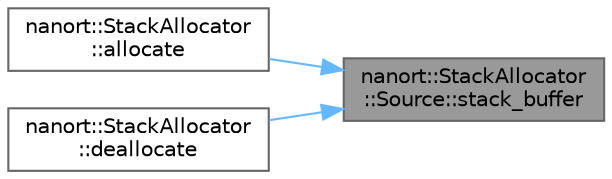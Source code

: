 digraph "nanort::StackAllocator::Source::stack_buffer"
{
 // LATEX_PDF_SIZE
  bgcolor="transparent";
  edge [fontname=Helvetica,fontsize=10,labelfontname=Helvetica,labelfontsize=10];
  node [fontname=Helvetica,fontsize=10,shape=box,height=0.2,width=0.4];
  rankdir="RL";
  Node1 [label="nanort::StackAllocator\l::Source::stack_buffer",height=0.2,width=0.4,color="gray40", fillcolor="grey60", style="filled", fontcolor="black",tooltip=" "];
  Node1 -> Node2 [dir="back",color="steelblue1",style="solid"];
  Node2 [label="nanort::StackAllocator\l::allocate",height=0.2,width=0.4,color="grey40", fillcolor="white", style="filled",URL="$a01423.html#a5e0ce428678fdd1f7e29856b1d2ef0e5",tooltip=" "];
  Node1 -> Node3 [dir="back",color="steelblue1",style="solid"];
  Node3 [label="nanort::StackAllocator\l::deallocate",height=0.2,width=0.4,color="grey40", fillcolor="white", style="filled",URL="$a01423.html#ab75f6481223b08774332f16eee4747b9",tooltip=" "];
}
